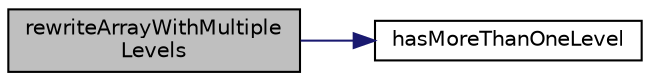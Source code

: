 digraph "rewriteArrayWithMultipleLevels"
{
  edge [fontname="Helvetica",fontsize="10",labelfontname="Helvetica",labelfontsize="10"];
  node [fontname="Helvetica",fontsize="10",shape=record];
  rankdir="LR";
  Node1 [label="rewriteArrayWithMultiple\lLevels",height=0.2,width=0.4,color="black", fillcolor="grey75", style="filled" fontcolor="black"];
  Node1 -> Node2 [color="midnightblue",fontsize="10",style="solid",fontname="Helvetica"];
  Node2 [label="hasMoreThanOneLevel",height=0.2,width=0.4,color="black", fillcolor="white", style="filled",URL="$class_simple_post_encoding.html#a65264f14fefceedf76073de2dc23c02c"];
}
